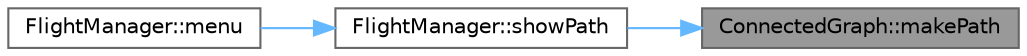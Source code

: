 digraph "ConnectedGraph::makePath"
{
 // LATEX_PDF_SIZE
  bgcolor="transparent";
  edge [fontname=Helvetica,fontsize=10,labelfontname=Helvetica,labelfontsize=10];
  node [fontname=Helvetica,fontsize=10,shape=box,height=0.2,width=0.4];
  rankdir="RL";
  Node1 [label="ConnectedGraph::makePath",height=0.2,width=0.4,color="gray40", fillcolor="grey60", style="filled", fontcolor="black",tooltip="Function that creates a path between the two input locations."];
  Node1 -> Node2 [dir="back",color="steelblue1",style="solid"];
  Node2 [label="FlightManager::showPath",height=0.2,width=0.4,color="grey40", fillcolor="white", style="filled",URL="$class_flight_manager.html#a16130d19dc9af06f270e4f6f86a35efa",tooltip="Function that reads the airlines data and populates the graph graphAirports, flights_ and flightsCity..."];
  Node2 -> Node3 [dir="back",color="steelblue1",style="solid"];
  Node3 [label="FlightManager::menu",height=0.2,width=0.4,color="grey40", fillcolor="white", style="filled",URL="$class_flight_manager.html#a0b739f184506213f4f67867b650d9598",tooltip="Menu function."];
}
